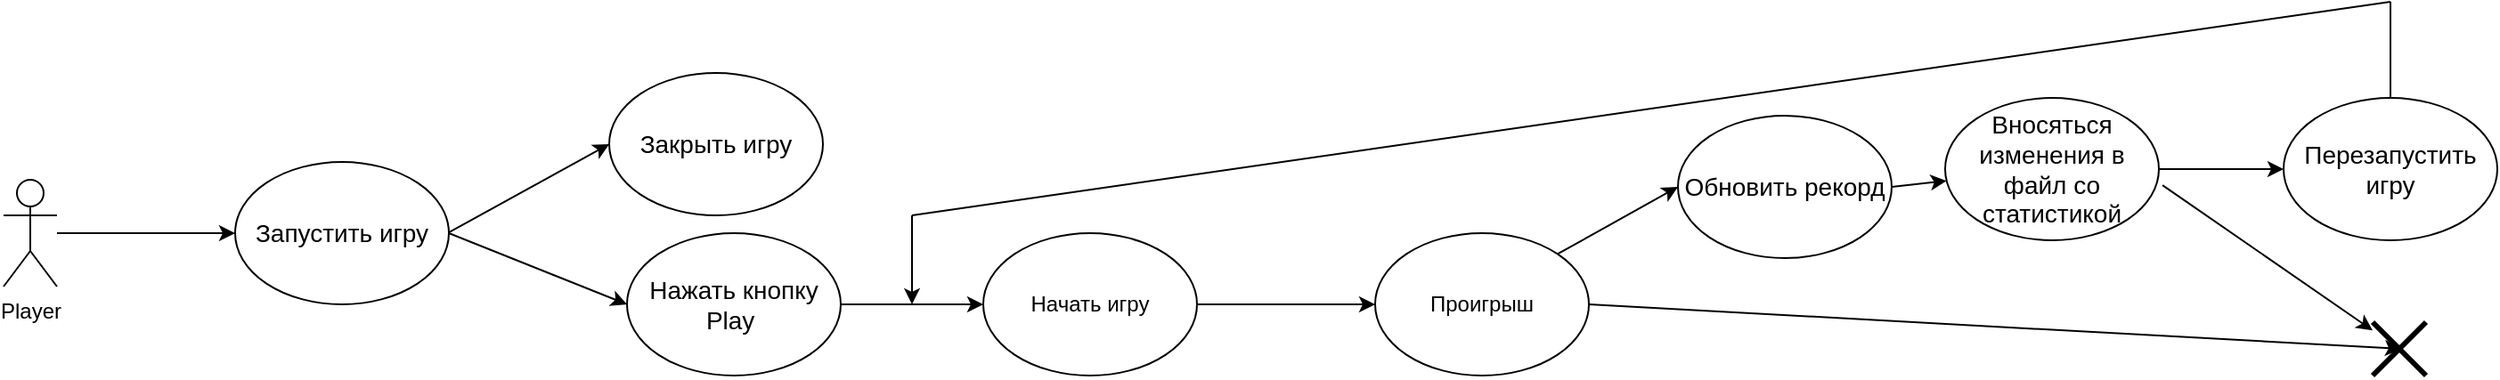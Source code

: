 <mxfile version="20.3.0" type="device"><diagram id="9K3GwGJFTFxc9lRD-HHH" name="Страница 1"><mxGraphModel dx="1102" dy="861" grid="1" gridSize="10" guides="1" tooltips="1" connect="1" arrows="1" fold="1" page="1" pageScale="1" pageWidth="1169" pageHeight="827" math="0" shadow="0"><root><mxCell id="0"/><mxCell id="1" parent="0"/><mxCell id="OSrDZBNKxU_0FIVdSEV9-4" value="Player" style="shape=umlActor;verticalLabelPosition=bottom;verticalAlign=top;html=1;outlineConnect=0;" parent="1" vertex="1"><mxGeometry x="50" y="460" width="30" height="60" as="geometry"/></mxCell><mxCell id="OSrDZBNKxU_0FIVdSEV9-6" value="&lt;font style=&quot;font-size: 14px&quot;&gt;Запустить игру&lt;/font&gt;" style="ellipse;whiteSpace=wrap;html=1;" parent="1" vertex="1"><mxGeometry x="180" y="450" width="120" height="80" as="geometry"/></mxCell><mxCell id="OSrDZBNKxU_0FIVdSEV9-10" value="" style="endArrow=classic;html=1;entryX=0;entryY=0.5;entryDx=0;entryDy=0;" parent="1" target="OSrDZBNKxU_0FIVdSEV9-6" edge="1"><mxGeometry width="50" height="50" relative="1" as="geometry"><mxPoint x="80" y="490" as="sourcePoint"/><mxPoint x="140" y="470" as="targetPoint"/></mxGeometry></mxCell><mxCell id="OSrDZBNKxU_0FIVdSEV9-11" value="" style="endArrow=classic;html=1;" parent="1" edge="1"><mxGeometry width="50" height="50" relative="1" as="geometry"><mxPoint x="300" y="489.58" as="sourcePoint"/><mxPoint x="390" y="440" as="targetPoint"/></mxGeometry></mxCell><mxCell id="OSrDZBNKxU_0FIVdSEV9-12" value="&lt;font style=&quot;font-size: 14px&quot;&gt;Закрыть игру&lt;/font&gt;" style="ellipse;whiteSpace=wrap;html=1;" parent="1" vertex="1"><mxGeometry x="390" y="400" width="120" height="80" as="geometry"/></mxCell><mxCell id="OSrDZBNKxU_0FIVdSEV9-13" value="" style="endArrow=classic;html=1;exitX=1;exitY=0.5;exitDx=0;exitDy=0;" parent="1" source="OSrDZBNKxU_0FIVdSEV9-6" edge="1"><mxGeometry width="50" height="50" relative="1" as="geometry"><mxPoint x="400" y="560" as="sourcePoint"/><mxPoint x="400" y="530" as="targetPoint"/></mxGeometry></mxCell><mxCell id="OSrDZBNKxU_0FIVdSEV9-14" value="&lt;span style=&quot;font-size: 14px&quot;&gt;Нажать кнопку&lt;br&gt;Play&amp;nbsp;&lt;br&gt;&lt;/span&gt;" style="ellipse;whiteSpace=wrap;html=1;" parent="1" vertex="1"><mxGeometry x="400" y="490" width="120" height="80" as="geometry"/></mxCell><mxCell id="OSrDZBNKxU_0FIVdSEV9-16" value="&lt;font style=&quot;font-size: 14px&quot;&gt;Обновить рекорд&lt;/font&gt;" style="ellipse;whiteSpace=wrap;html=1;" parent="1" vertex="1"><mxGeometry x="990" y="424" width="120" height="80" as="geometry"/></mxCell><mxCell id="OSrDZBNKxU_0FIVdSEV9-20" value="Проигрыш" style="ellipse;whiteSpace=wrap;html=1;" parent="1" vertex="1"><mxGeometry x="820" y="490" width="120" height="80" as="geometry"/></mxCell><mxCell id="OSrDZBNKxU_0FIVdSEV9-18" value="&lt;font style=&quot;font-size: 14px&quot;&gt;Вносяться изменения в файл со статистикой&lt;/font&gt;" style="ellipse;whiteSpace=wrap;html=1;" parent="1" vertex="1"><mxGeometry x="1140" y="414" width="120" height="80" as="geometry"/></mxCell><mxCell id="OSrDZBNKxU_0FIVdSEV9-21" value="" style="endArrow=classic;html=1;exitX=1;exitY=0.5;exitDx=0;exitDy=0;" parent="1" source="OSrDZBNKxU_0FIVdSEV9-16" target="OSrDZBNKxU_0FIVdSEV9-18" edge="1"><mxGeometry width="50" height="50" relative="1" as="geometry"><mxPoint x="1110" y="694" as="sourcePoint"/><mxPoint x="1270" y="694" as="targetPoint"/></mxGeometry></mxCell><mxCell id="OSrDZBNKxU_0FIVdSEV9-22" value="" style="endArrow=classic;html=1;exitX=1;exitY=0.5;exitDx=0;exitDy=0;entryX=0;entryY=0.5;entryDx=0;entryDy=0;" parent="1" source="OSrDZBNKxU_0FIVdSEV9-18" edge="1" target="OSrDZBNKxU_0FIVdSEV9-23"><mxGeometry width="50" height="50" relative="1" as="geometry"><mxPoint x="1340" y="674" as="sourcePoint"/><mxPoint x="1360" y="694" as="targetPoint"/></mxGeometry></mxCell><mxCell id="OSrDZBNKxU_0FIVdSEV9-23" value="&lt;font style=&quot;font-size: 14px&quot;&gt;Перезапустить&lt;br&gt;игру&lt;br&gt;&lt;/font&gt;" style="ellipse;whiteSpace=wrap;html=1;" parent="1" vertex="1"><mxGeometry x="1330" y="414" width="120" height="80" as="geometry"/></mxCell><mxCell id="iLsXmyhv214yGuvBaico-1" value="" style="endArrow=classic;html=1;rounded=0;exitX=1;exitY=0.5;exitDx=0;exitDy=0;" edge="1" parent="1" source="OSrDZBNKxU_0FIVdSEV9-14"><mxGeometry width="50" height="50" relative="1" as="geometry"><mxPoint x="730" y="600" as="sourcePoint"/><mxPoint x="600" y="530" as="targetPoint"/></mxGeometry></mxCell><mxCell id="iLsXmyhv214yGuvBaico-2" value="Начать игру" style="ellipse;whiteSpace=wrap;html=1;" vertex="1" parent="1"><mxGeometry x="600" y="490" width="120" height="80" as="geometry"/></mxCell><mxCell id="iLsXmyhv214yGuvBaico-3" value="" style="endArrow=classic;html=1;rounded=0;entryX=0;entryY=0.5;entryDx=0;entryDy=0;" edge="1" parent="1" target="OSrDZBNKxU_0FIVdSEV9-20"><mxGeometry width="50" height="50" relative="1" as="geometry"><mxPoint x="720" y="530" as="sourcePoint"/><mxPoint x="770" y="480" as="targetPoint"/></mxGeometry></mxCell><mxCell id="iLsXmyhv214yGuvBaico-4" value="" style="endArrow=classic;html=1;rounded=0;exitX=1;exitY=0;exitDx=0;exitDy=0;entryX=0;entryY=0.5;entryDx=0;entryDy=0;" edge="1" parent="1" source="OSrDZBNKxU_0FIVdSEV9-20" target="OSrDZBNKxU_0FIVdSEV9-16"><mxGeometry width="50" height="50" relative="1" as="geometry"><mxPoint x="1010" y="600" as="sourcePoint"/><mxPoint x="1060" y="550" as="targetPoint"/></mxGeometry></mxCell><mxCell id="iLsXmyhv214yGuvBaico-5" value="" style="endArrow=classic;html=1;rounded=0;" edge="1" parent="1"><mxGeometry width="50" height="50" relative="1" as="geometry"><mxPoint x="560" y="480" as="sourcePoint"/><mxPoint x="560" y="530" as="targetPoint"/></mxGeometry></mxCell><mxCell id="iLsXmyhv214yGuvBaico-6" value="" style="endArrow=none;html=1;rounded=0;exitX=0.5;exitY=0;exitDx=0;exitDy=0;" edge="1" parent="1" source="OSrDZBNKxU_0FIVdSEV9-23"><mxGeometry width="50" height="50" relative="1" as="geometry"><mxPoint x="1230" y="370" as="sourcePoint"/><mxPoint x="1390" y="360" as="targetPoint"/></mxGeometry></mxCell><mxCell id="iLsXmyhv214yGuvBaico-7" value="" style="endArrow=none;html=1;rounded=0;" edge="1" parent="1"><mxGeometry width="50" height="50" relative="1" as="geometry"><mxPoint x="560" y="480" as="sourcePoint"/><mxPoint x="1390" y="360" as="targetPoint"/></mxGeometry></mxCell><mxCell id="iLsXmyhv214yGuvBaico-8" value="" style="shape=umlDestroy;whiteSpace=wrap;html=1;strokeWidth=3;strokeColor=default;" vertex="1" parent="1"><mxGeometry x="1380" y="540" width="30" height="30" as="geometry"/></mxCell><mxCell id="iLsXmyhv214yGuvBaico-9" value="" style="endArrow=classic;html=1;rounded=0;exitX=1;exitY=0.5;exitDx=0;exitDy=0;entryX=0.533;entryY=0.5;entryDx=0;entryDy=0;entryPerimeter=0;" edge="1" parent="1" source="OSrDZBNKxU_0FIVdSEV9-20" target="iLsXmyhv214yGuvBaico-8"><mxGeometry width="50" height="50" relative="1" as="geometry"><mxPoint x="1010" y="540" as="sourcePoint"/><mxPoint x="1060" y="490" as="targetPoint"/></mxGeometry></mxCell><mxCell id="iLsXmyhv214yGuvBaico-10" value="" style="endArrow=classic;html=1;rounded=0;exitX=1.017;exitY=0.613;exitDx=0;exitDy=0;exitPerimeter=0;" edge="1" parent="1" source="OSrDZBNKxU_0FIVdSEV9-18" target="iLsXmyhv214yGuvBaico-8"><mxGeometry width="50" height="50" relative="1" as="geometry"><mxPoint x="1290" y="490" as="sourcePoint"/><mxPoint x="1060" y="490" as="targetPoint"/></mxGeometry></mxCell></root></mxGraphModel></diagram></mxfile>